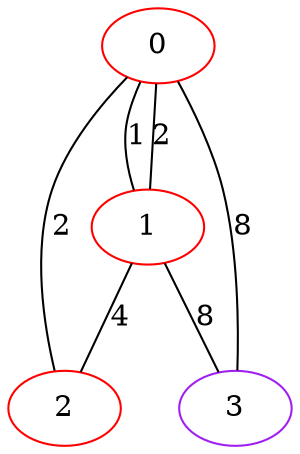 graph "" {
0 [color=red, weight=1];
1 [color=red, weight=1];
2 [color=red, weight=1];
3 [color=purple, weight=4];
0 -- 1  [key=0, label=1];
0 -- 1  [key=1, label=2];
0 -- 2  [key=0, label=2];
0 -- 3  [key=0, label=8];
1 -- 2  [key=0, label=4];
1 -- 3  [key=0, label=8];
}
